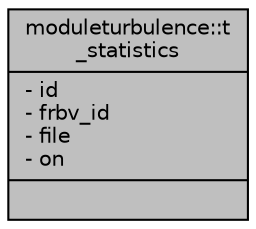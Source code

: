 digraph "moduleturbulence::t_statistics"
{
 // LATEX_PDF_SIZE
  edge [fontname="Helvetica",fontsize="10",labelfontname="Helvetica",labelfontsize="10"];
  node [fontname="Helvetica",fontsize="10",shape=record];
  Node1 [label="{moduleturbulence::t\l_statistics\n|- id\l- frbv_id\l- file\l- on\l|}",height=0.2,width=0.4,color="black", fillcolor="grey75", style="filled", fontcolor="black",tooltip=" "];
}
